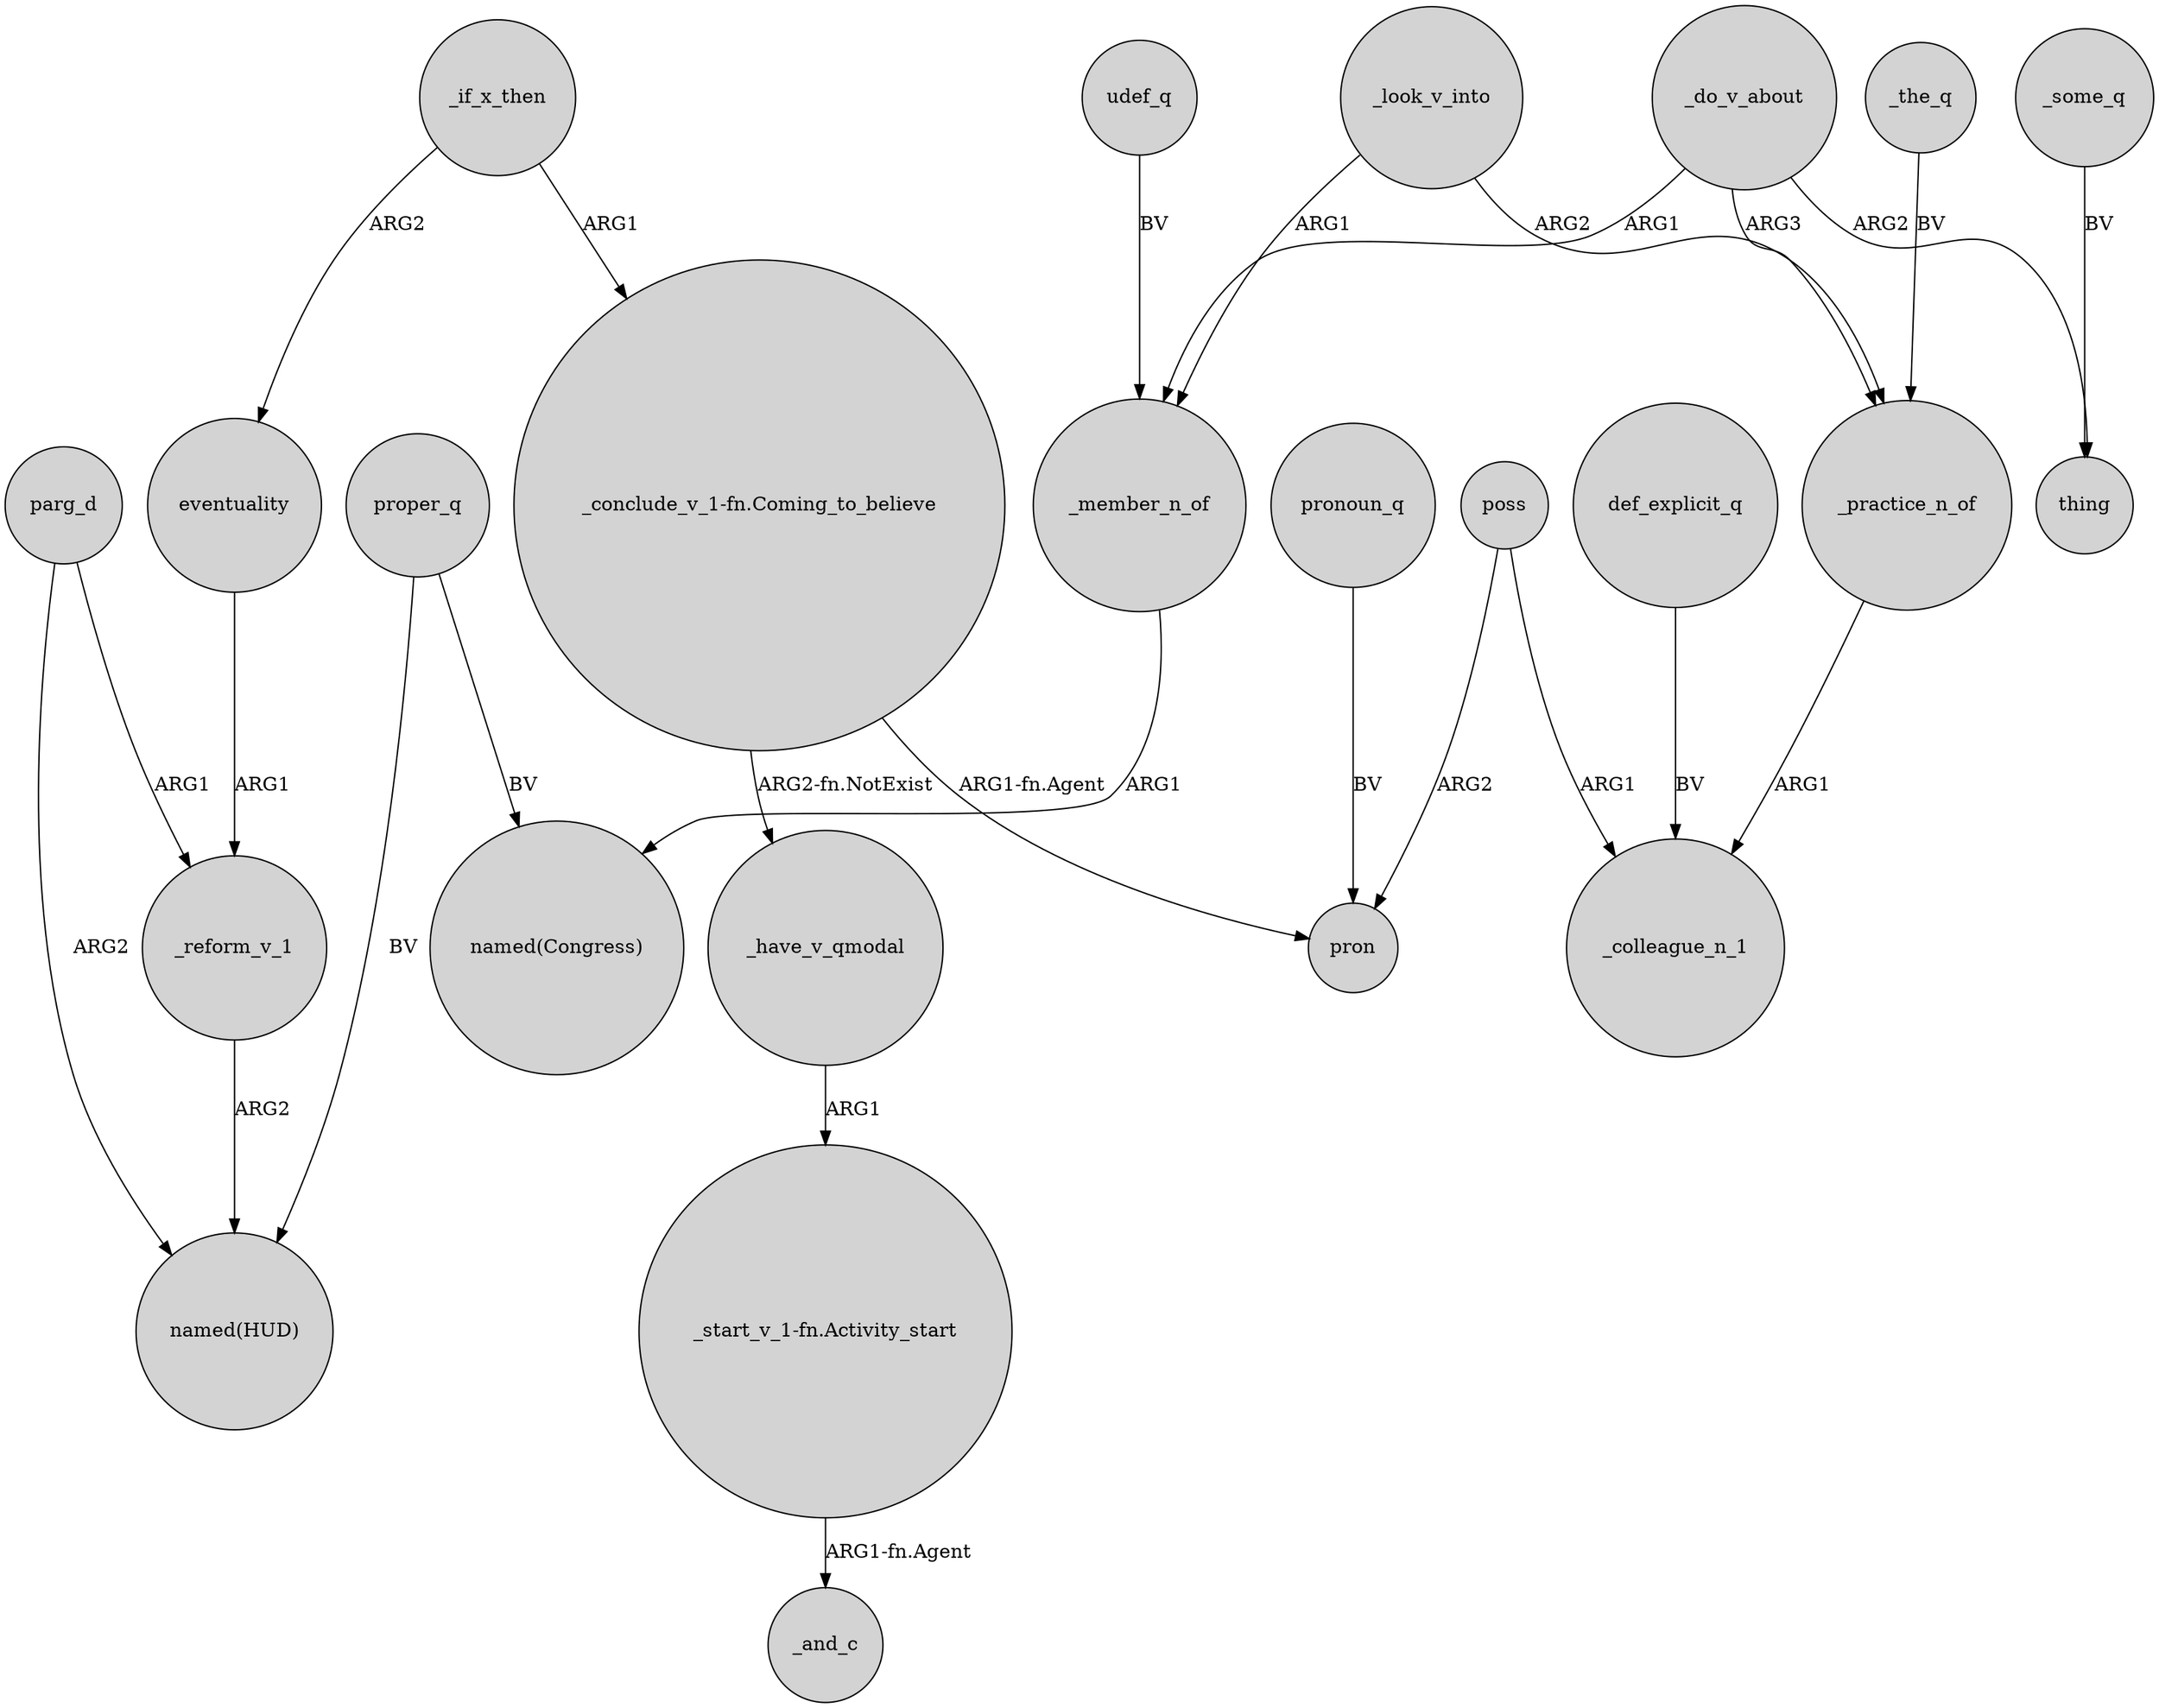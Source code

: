 digraph {
	node [shape=circle style=filled]
	parg_d -> _reform_v_1 [label=ARG1]
	"_conclude_v_1-fn.Coming_to_believe" -> pron [label="ARG1-fn.Agent"]
	_practice_n_of -> _colleague_n_1 [label=ARG1]
	poss -> pron [label=ARG2]
	proper_q -> "named(HUD)" [label=BV]
	_some_q -> thing [label=BV]
	"_conclude_v_1-fn.Coming_to_believe" -> _have_v_qmodal [label="ARG2-fn.NotExist"]
	_have_v_qmodal -> "_start_v_1-fn.Activity_start" [label=ARG1]
	poss -> _colleague_n_1 [label=ARG1]
	_do_v_about -> _member_n_of [label=ARG1]
	proper_q -> "named(Congress)" [label=BV]
	_look_v_into -> _practice_n_of [label=ARG2]
	pronoun_q -> pron [label=BV]
	_reform_v_1 -> "named(HUD)" [label=ARG2]
	_do_v_about -> thing [label=ARG2]
	eventuality -> _reform_v_1 [label=ARG1]
	_if_x_then -> "_conclude_v_1-fn.Coming_to_believe" [label=ARG1]
	_do_v_about -> _practice_n_of [label=ARG3]
	udef_q -> _member_n_of [label=BV]
	_if_x_then -> eventuality [label=ARG2]
	_the_q -> _practice_n_of [label=BV]
	"_start_v_1-fn.Activity_start" -> _and_c [label="ARG1-fn.Agent"]
	parg_d -> "named(HUD)" [label=ARG2]
	_look_v_into -> _member_n_of [label=ARG1]
	_member_n_of -> "named(Congress)" [label=ARG1]
	def_explicit_q -> _colleague_n_1 [label=BV]
}
